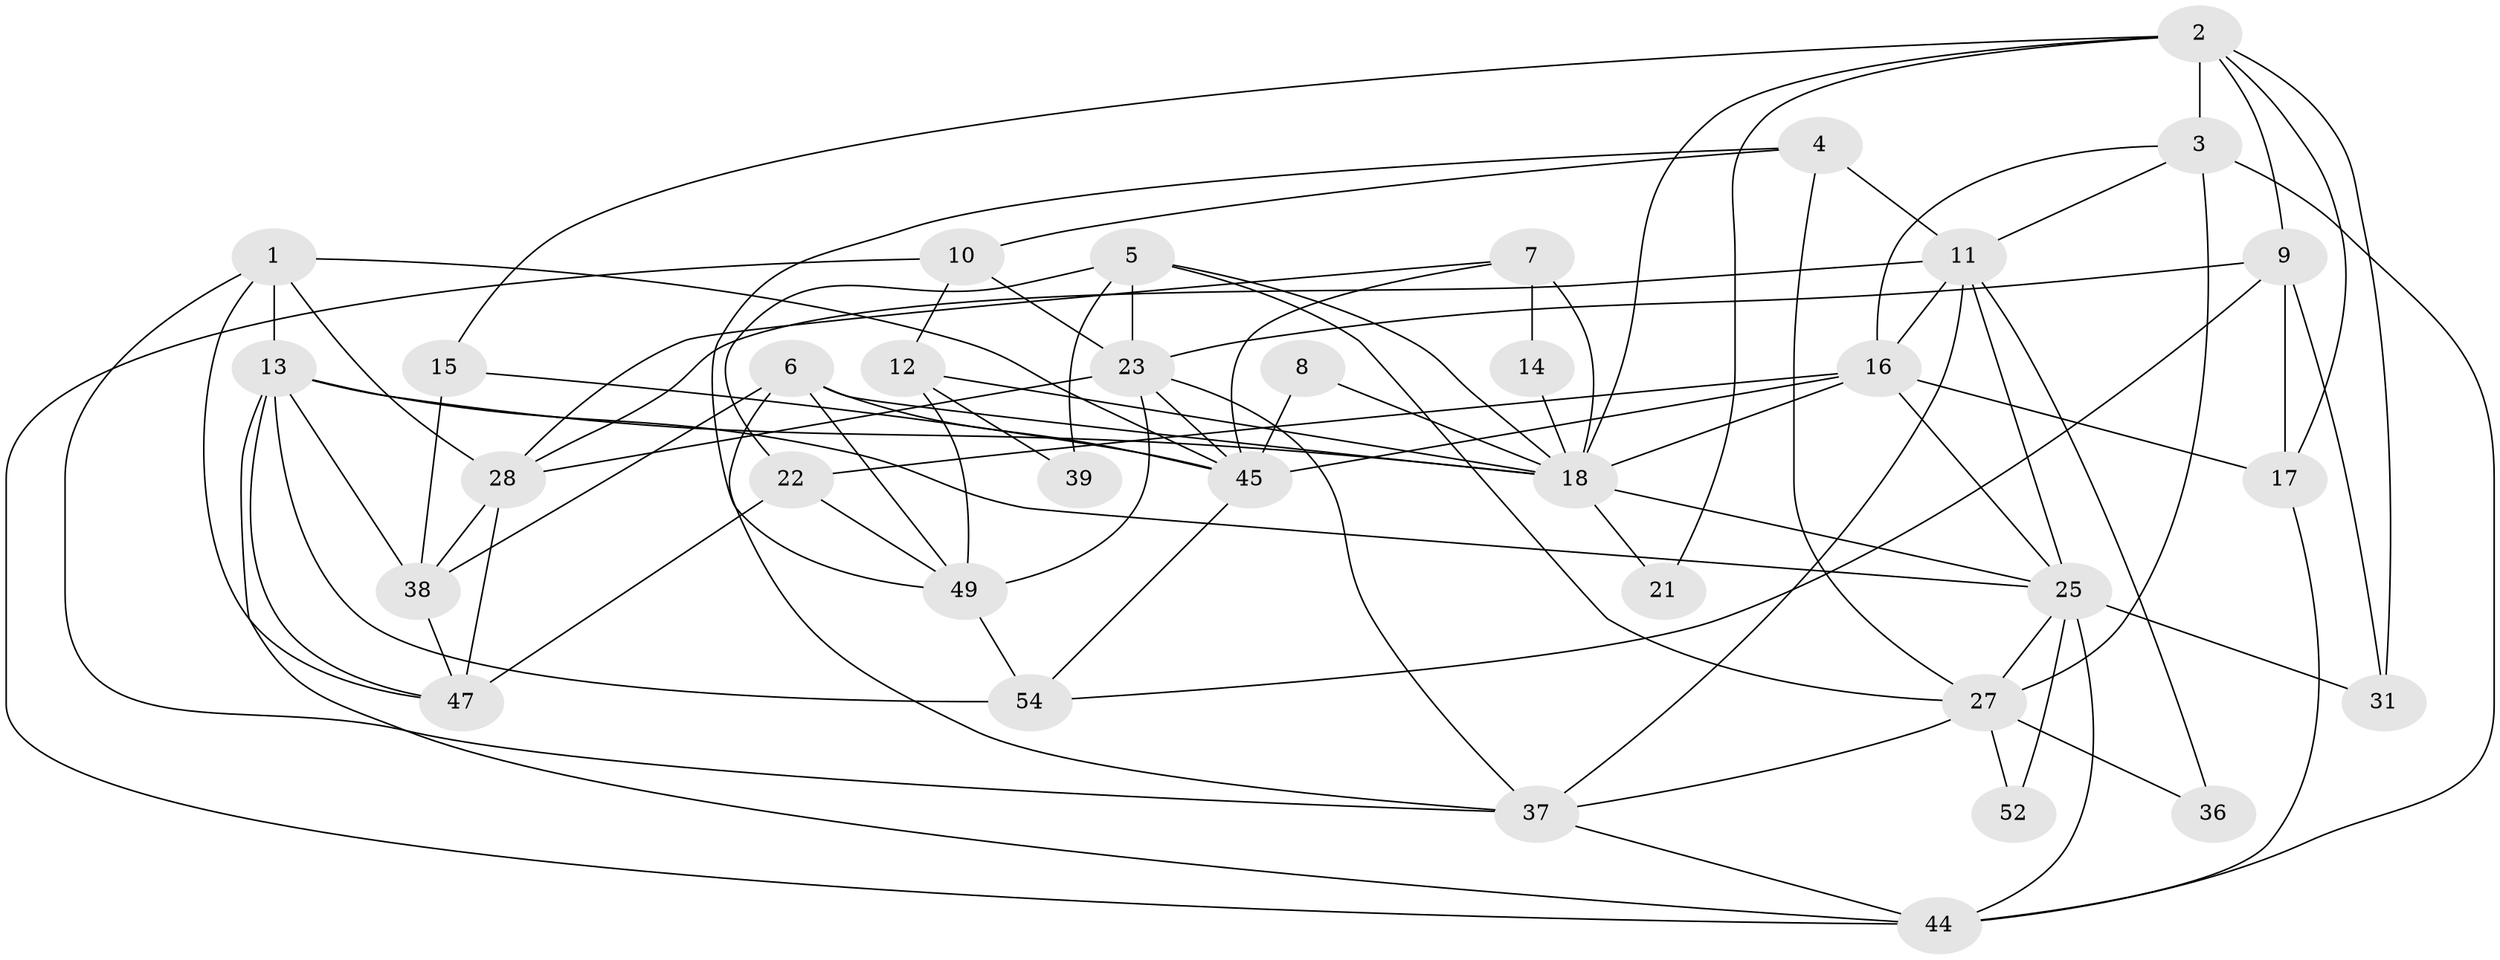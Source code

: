 // original degree distribution, {4: 0.24561403508771928, 7: 0.03508771929824561, 5: 0.22807017543859648, 2: 0.14035087719298245, 3: 0.2807017543859649, 11: 0.017543859649122806, 6: 0.05263157894736842}
// Generated by graph-tools (version 1.1) at 2025/41/03/06/25 10:41:57]
// undirected, 35 vertices, 87 edges
graph export_dot {
graph [start="1"]
  node [color=gray90,style=filled];
  1 [super="+48"];
  2 [super="+33"];
  3;
  4;
  5 [super="+32"];
  6;
  7 [super="+24"];
  8;
  9 [super="+30"];
  10;
  11 [super="+19"];
  12 [super="+43"];
  13 [super="+29"];
  14;
  15;
  16 [super="+41"];
  17;
  18 [super="+20"];
  21;
  22 [super="+35"];
  23 [super="+26"];
  25 [super="+50"];
  27 [super="+34"];
  28 [super="+56"];
  31;
  36;
  37 [super="+42"];
  38 [super="+40"];
  39;
  44 [super="+53"];
  45 [super="+46"];
  47 [super="+51"];
  49 [super="+57"];
  52;
  54 [super="+55"];
  1 -- 13;
  1 -- 45;
  1 -- 37;
  1 -- 28;
  1 -- 47;
  2 -- 17;
  2 -- 15;
  2 -- 31;
  2 -- 3;
  2 -- 18;
  2 -- 21;
  2 -- 9;
  3 -- 16;
  3 -- 27 [weight=2];
  3 -- 44;
  3 -- 11;
  4 -- 49;
  4 -- 11;
  4 -- 10;
  4 -- 27;
  5 -- 39;
  5 -- 18;
  5 -- 22;
  5 -- 27;
  5 -- 23;
  6 -- 37;
  6 -- 49;
  6 -- 38;
  6 -- 18;
  6 -- 45;
  7 -- 14;
  7 -- 18 [weight=2];
  7 -- 45;
  7 -- 28;
  8 -- 45;
  8 -- 18;
  9 -- 31;
  9 -- 54;
  9 -- 17;
  9 -- 23;
  10 -- 44;
  10 -- 23;
  10 -- 12;
  11 -- 25;
  11 -- 28;
  11 -- 37;
  11 -- 16;
  11 -- 36;
  12 -- 49;
  12 -- 39;
  12 -- 18;
  13 -- 25;
  13 -- 18;
  13 -- 38;
  13 -- 44;
  13 -- 47;
  13 -- 54;
  14 -- 18;
  15 -- 38;
  15 -- 45;
  16 -- 17;
  16 -- 22;
  16 -- 18;
  16 -- 25;
  16 -- 45;
  17 -- 44;
  18 -- 25;
  18 -- 21;
  22 -- 49;
  22 -- 47;
  23 -- 45;
  23 -- 37;
  23 -- 49;
  23 -- 28;
  25 -- 27;
  25 -- 44;
  25 -- 31;
  25 -- 52;
  27 -- 52;
  27 -- 36;
  27 -- 37;
  28 -- 38 [weight=2];
  28 -- 47 [weight=2];
  37 -- 44;
  38 -- 47;
  45 -- 54;
  49 -- 54;
}
